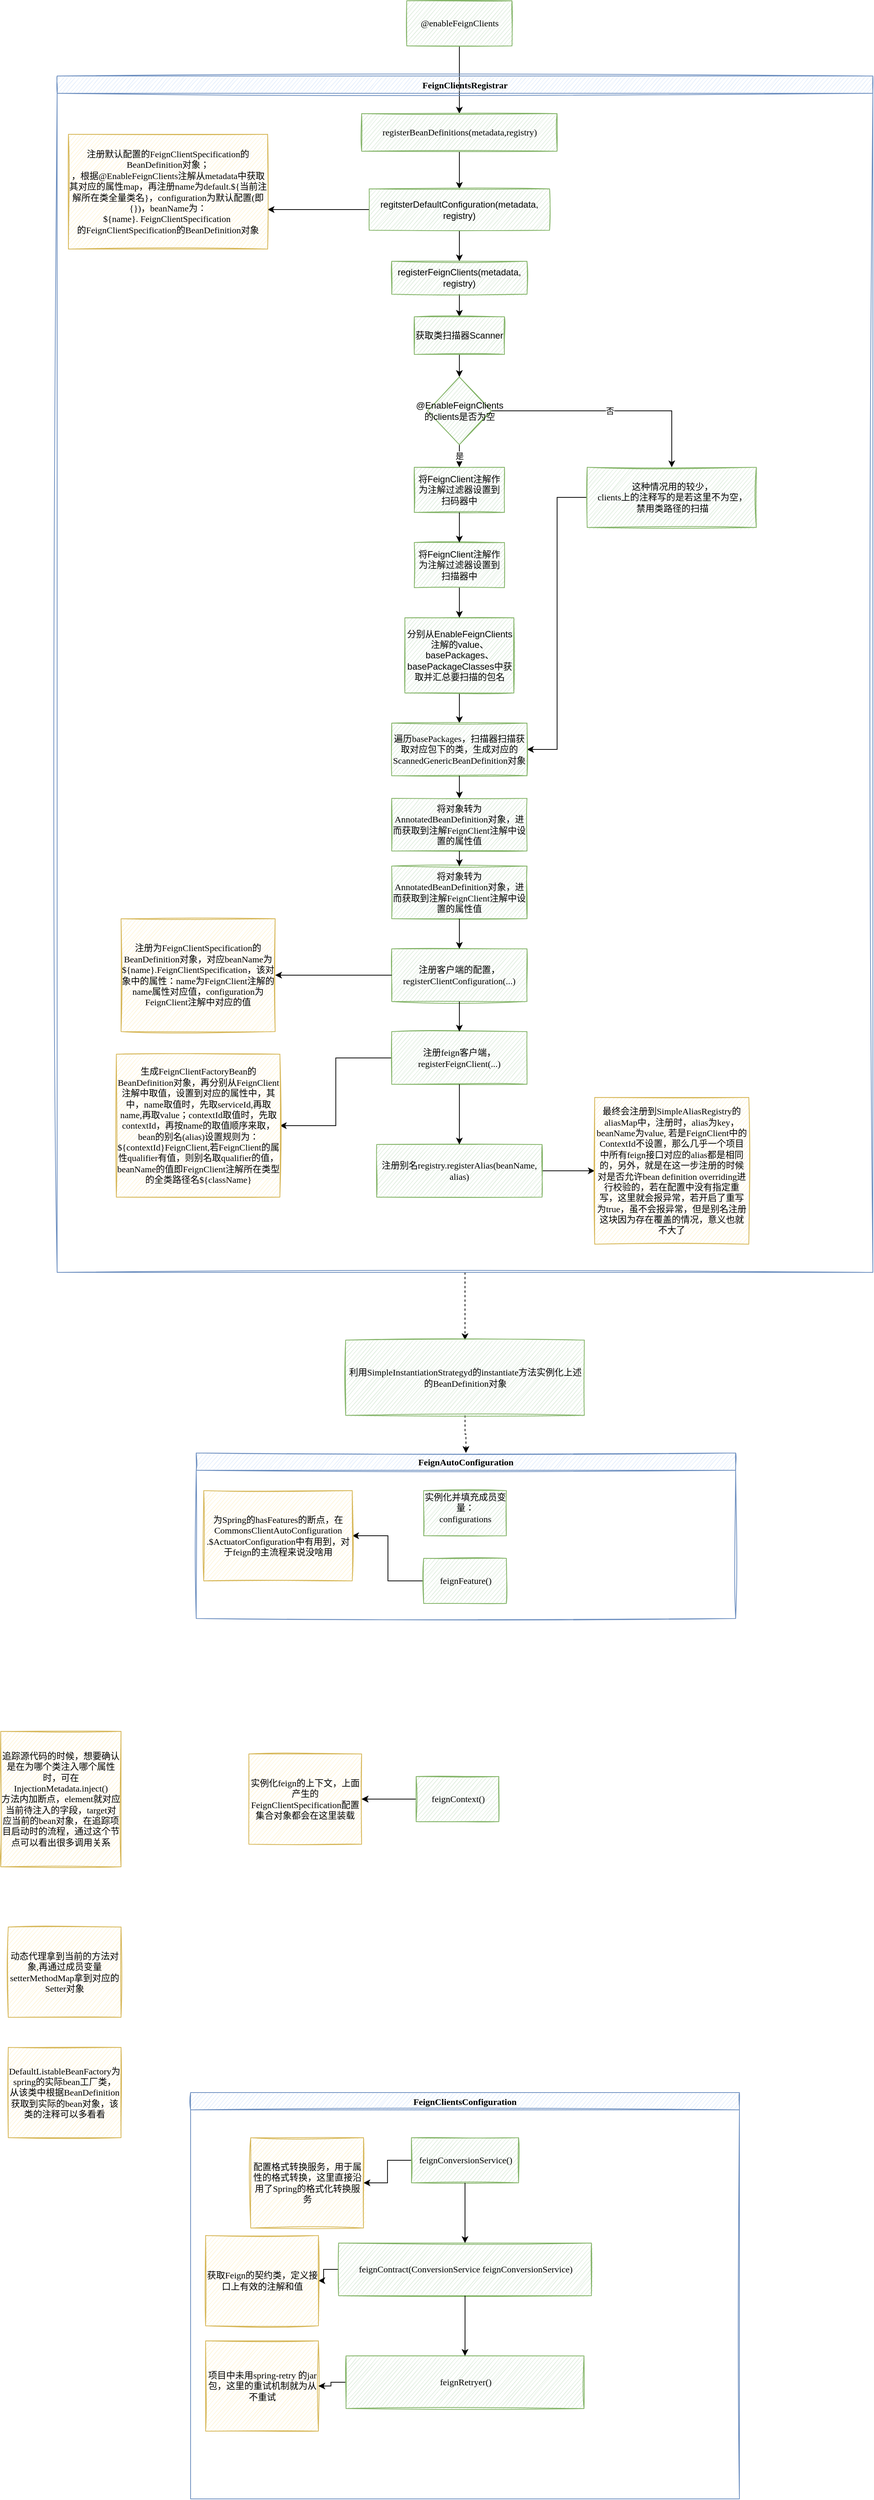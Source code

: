 <mxfile version="17.4.6" type="github">
  <diagram id="6Govmc3wS_7p0buZzhA8" name="第 1 页">
    <mxGraphModel dx="1363" dy="710" grid="1" gridSize="10" guides="1" tooltips="1" connect="1" arrows="1" fold="1" page="0" pageScale="1" pageWidth="827" pageHeight="1169" math="0" shadow="0">
      <root>
        <mxCell id="0" />
        <mxCell id="1" parent="0" />
        <mxCell id="RWXPJWkoNP8diTqihZsk-3" value="" style="edgeStyle=orthogonalEdgeStyle;rounded=0;orthogonalLoop=1;jettySize=auto;html=1;" edge="1" parent="1" source="RWXPJWkoNP8diTqihZsk-1" target="RWXPJWkoNP8diTqihZsk-2">
          <mxGeometry relative="1" as="geometry" />
        </mxCell>
        <mxCell id="RWXPJWkoNP8diTqihZsk-1" value="&lt;font face=&quot;Comic Sans MS&quot;&gt;@enableFeignClients&lt;/font&gt;" style="html=1;sketch=1;fillColor=#d5e8d4;strokeColor=#82b366;" vertex="1" parent="1">
          <mxGeometry x="340" y="40" width="140" height="60" as="geometry" />
        </mxCell>
        <mxCell id="RWXPJWkoNP8diTqihZsk-5" value="" style="edgeStyle=orthogonalEdgeStyle;rounded=0;orthogonalLoop=1;jettySize=auto;html=1;" edge="1" parent="1" source="RWXPJWkoNP8diTqihZsk-2" target="RWXPJWkoNP8diTqihZsk-4">
          <mxGeometry relative="1" as="geometry" />
        </mxCell>
        <mxCell id="RWXPJWkoNP8diTqihZsk-2" value="&lt;font face=&quot;Comic Sans MS&quot;&gt;registerBeanDefinitions(metadata,registry)&lt;/font&gt;" style="html=1;sketch=1;fillColor=#d5e8d4;strokeColor=#82b366;" vertex="1" parent="1">
          <mxGeometry x="280" y="190" width="260" height="50" as="geometry" />
        </mxCell>
        <mxCell id="RWXPJWkoNP8diTqihZsk-7" value="" style="edgeStyle=orthogonalEdgeStyle;rounded=0;orthogonalLoop=1;jettySize=auto;html=1;" edge="1" parent="1" source="RWXPJWkoNP8diTqihZsk-4" target="RWXPJWkoNP8diTqihZsk-6">
          <mxGeometry relative="1" as="geometry" />
        </mxCell>
        <mxCell id="RWXPJWkoNP8diTqihZsk-10" style="edgeStyle=orthogonalEdgeStyle;rounded=0;orthogonalLoop=1;jettySize=auto;html=1;entryX=0;entryY=0;entryDx=265;entryDy=100;entryPerimeter=0;" edge="1" parent="1" source="RWXPJWkoNP8diTqihZsk-4" target="RWXPJWkoNP8diTqihZsk-9">
          <mxGeometry relative="1" as="geometry" />
        </mxCell>
        <mxCell id="RWXPJWkoNP8diTqihZsk-4" value="regitsterDefaultConfiguration(metadata, registry)" style="whiteSpace=wrap;html=1;fillColor=#d5e8d4;strokeColor=#82b366;sketch=1;" vertex="1" parent="1">
          <mxGeometry x="290" y="290" width="240" height="55" as="geometry" />
        </mxCell>
        <mxCell id="RWXPJWkoNP8diTqihZsk-49" style="edgeStyle=orthogonalEdgeStyle;rounded=0;orthogonalLoop=1;jettySize=auto;html=1;entryX=0.5;entryY=0;entryDx=0;entryDy=0;dashed=1;" edge="1" parent="1" source="RWXPJWkoNP8diTqihZsk-8" target="RWXPJWkoNP8diTqihZsk-48">
          <mxGeometry relative="1" as="geometry" />
        </mxCell>
        <mxCell id="RWXPJWkoNP8diTqihZsk-8" value="FeignClientsRegistrar" style="swimlane;sketch=1;fontFamily=Comic Sans MS;fillColor=#dae8fc;strokeColor=#6c8ebf;" vertex="1" parent="1">
          <mxGeometry x="-125" y="140" width="1085" height="1590" as="geometry" />
        </mxCell>
        <mxCell id="RWXPJWkoNP8diTqihZsk-9" value="注册默认配置的FeignClientSpecification的BeanDefinition对象；&lt;br&gt;，根据@EnableFeignClients注解从metadata中获取其对应的属性map，再注册name为default.${当前注解所在类全量类名}，configuration为默认配置(即{})，beanName为：${name}.&amp;nbsp;FeignClientSpecification&amp;nbsp;&lt;br&gt;的FeignClientSpecification的BeanDefinition对象" style="shape=note;whiteSpace=wrap;html=1;backgroundOutline=1;darkOpacity=0.05;fontFamily=Comic Sans MS;size=0;sketch=1;fillColor=#fff2cc;strokeColor=#d6b656;" vertex="1" parent="RWXPJWkoNP8diTqihZsk-8">
          <mxGeometry x="15" y="77.5" width="265" height="152.5" as="geometry" />
        </mxCell>
        <mxCell id="RWXPJWkoNP8diTqihZsk-24" style="edgeStyle=orthogonalEdgeStyle;rounded=0;orthogonalLoop=1;jettySize=auto;html=1;entryX=0.5;entryY=0;entryDx=0;entryDy=0;" edge="1" parent="RWXPJWkoNP8diTqihZsk-8" source="RWXPJWkoNP8diTqihZsk-6" target="RWXPJWkoNP8diTqihZsk-11">
          <mxGeometry relative="1" as="geometry" />
        </mxCell>
        <mxCell id="RWXPJWkoNP8diTqihZsk-6" value="registerFeignClients(metadata, registry)" style="whiteSpace=wrap;html=1;fillColor=#d5e8d4;strokeColor=#82b366;sketch=1;" vertex="1" parent="RWXPJWkoNP8diTqihZsk-8">
          <mxGeometry x="445" y="246.25" width="180" height="43.75" as="geometry" />
        </mxCell>
        <mxCell id="RWXPJWkoNP8diTqihZsk-25" style="edgeStyle=orthogonalEdgeStyle;rounded=0;orthogonalLoop=1;jettySize=auto;html=1;entryX=0.5;entryY=0;entryDx=0;entryDy=0;" edge="1" parent="RWXPJWkoNP8diTqihZsk-8" source="RWXPJWkoNP8diTqihZsk-11" target="RWXPJWkoNP8diTqihZsk-19">
          <mxGeometry relative="1" as="geometry" />
        </mxCell>
        <mxCell id="RWXPJWkoNP8diTqihZsk-11" value="获取类扫描器Scanner" style="whiteSpace=wrap;html=1;fillColor=#d5e8d4;strokeColor=#82b366;sketch=1;" vertex="1" parent="RWXPJWkoNP8diTqihZsk-8">
          <mxGeometry x="475" y="320" width="120" height="50" as="geometry" />
        </mxCell>
        <mxCell id="RWXPJWkoNP8diTqihZsk-13" value="将FeignClient注解作为注解过滤器设置到扫码器中" style="whiteSpace=wrap;html=1;fillColor=#d5e8d4;strokeColor=#82b366;sketch=1;" vertex="1" parent="RWXPJWkoNP8diTqihZsk-8">
          <mxGeometry x="475" y="520" width="120" height="60" as="geometry" />
        </mxCell>
        <mxCell id="RWXPJWkoNP8diTqihZsk-15" value="将FeignClient注解作为注解过滤器设置到扫描器中" style="whiteSpace=wrap;html=1;fillColor=#d5e8d4;strokeColor=#82b366;sketch=1;" vertex="1" parent="RWXPJWkoNP8diTqihZsk-8">
          <mxGeometry x="475" y="620" width="120" height="60" as="geometry" />
        </mxCell>
        <mxCell id="RWXPJWkoNP8diTqihZsk-16" value="" style="edgeStyle=orthogonalEdgeStyle;rounded=0;orthogonalLoop=1;jettySize=auto;html=1;" edge="1" parent="RWXPJWkoNP8diTqihZsk-8" source="RWXPJWkoNP8diTqihZsk-13" target="RWXPJWkoNP8diTqihZsk-15">
          <mxGeometry relative="1" as="geometry" />
        </mxCell>
        <mxCell id="RWXPJWkoNP8diTqihZsk-29" style="edgeStyle=orthogonalEdgeStyle;rounded=0;orthogonalLoop=1;jettySize=auto;html=1;entryX=0.5;entryY=0;entryDx=0;entryDy=0;" edge="1" parent="RWXPJWkoNP8diTqihZsk-8" source="RWXPJWkoNP8diTqihZsk-17" target="RWXPJWkoNP8diTqihZsk-28">
          <mxGeometry relative="1" as="geometry" />
        </mxCell>
        <mxCell id="RWXPJWkoNP8diTqihZsk-17" value="分别从EnableFeignClients注解的value、basePackages、basePackageClasses中获取并汇总要扫描的包名" style="whiteSpace=wrap;html=1;fillColor=#d5e8d4;strokeColor=#82b366;sketch=1;" vertex="1" parent="RWXPJWkoNP8diTqihZsk-8">
          <mxGeometry x="462.5" y="720" width="145" height="100" as="geometry" />
        </mxCell>
        <mxCell id="RWXPJWkoNP8diTqihZsk-18" value="" style="edgeStyle=orthogonalEdgeStyle;rounded=0;orthogonalLoop=1;jettySize=auto;html=1;" edge="1" parent="RWXPJWkoNP8diTqihZsk-8" source="RWXPJWkoNP8diTqihZsk-15" target="RWXPJWkoNP8diTqihZsk-17">
          <mxGeometry relative="1" as="geometry" />
        </mxCell>
        <mxCell id="RWXPJWkoNP8diTqihZsk-26" value="是" style="edgeStyle=orthogonalEdgeStyle;rounded=0;orthogonalLoop=1;jettySize=auto;html=1;entryX=0.5;entryY=0;entryDx=0;entryDy=0;" edge="1" parent="RWXPJWkoNP8diTqihZsk-8" source="RWXPJWkoNP8diTqihZsk-19" target="RWXPJWkoNP8diTqihZsk-13">
          <mxGeometry relative="1" as="geometry" />
        </mxCell>
        <mxCell id="RWXPJWkoNP8diTqihZsk-27" value="否" style="edgeStyle=orthogonalEdgeStyle;rounded=0;orthogonalLoop=1;jettySize=auto;html=1;entryX=0.5;entryY=0;entryDx=0;entryDy=0;" edge="1" parent="RWXPJWkoNP8diTqihZsk-8" source="RWXPJWkoNP8diTqihZsk-19" target="RWXPJWkoNP8diTqihZsk-22">
          <mxGeometry relative="1" as="geometry" />
        </mxCell>
        <mxCell id="RWXPJWkoNP8diTqihZsk-19" value="@EnableFeignClients的clients是否为空" style="rhombus;whiteSpace=wrap;html=1;fillColor=#d5e8d4;strokeColor=#82b366;sketch=1;" vertex="1" parent="RWXPJWkoNP8diTqihZsk-8">
          <mxGeometry x="492.5" y="400" width="85" height="90" as="geometry" />
        </mxCell>
        <mxCell id="RWXPJWkoNP8diTqihZsk-30" style="edgeStyle=orthogonalEdgeStyle;rounded=0;orthogonalLoop=1;jettySize=auto;html=1;entryX=1;entryY=0.5;entryDx=0;entryDy=0;" edge="1" parent="RWXPJWkoNP8diTqihZsk-8" source="RWXPJWkoNP8diTqihZsk-22" target="RWXPJWkoNP8diTqihZsk-28">
          <mxGeometry relative="1" as="geometry" />
        </mxCell>
        <mxCell id="RWXPJWkoNP8diTqihZsk-22" value="&lt;font face=&quot;Comic Sans MS&quot;&gt;这种情况用的较少，&lt;br&gt;clients上的注释写的是若这里不为空，&lt;br&gt;禁用类路径的扫描&lt;/font&gt;" style="html=1;sketch=1;fillColor=#d5e8d4;strokeColor=#82b366;" vertex="1" parent="RWXPJWkoNP8diTqihZsk-8">
          <mxGeometry x="705" y="520" width="225" height="80" as="geometry" />
        </mxCell>
        <mxCell id="RWXPJWkoNP8diTqihZsk-28" value="&lt;font face=&quot;Comic Sans MS&quot;&gt;遍历basePackages，扫描器扫描获取对应包下的类，生成对应的ScannedGenericBeanDefinition对象&lt;/font&gt;" style="html=1;sketch=1;fillColor=#d5e8d4;strokeColor=#82b366;whiteSpace=wrap;" vertex="1" parent="RWXPJWkoNP8diTqihZsk-8">
          <mxGeometry x="445" y="860" width="180" height="70" as="geometry" />
        </mxCell>
        <mxCell id="RWXPJWkoNP8diTqihZsk-31" value="&lt;font face=&quot;Comic Sans MS&quot;&gt;将对象转为AnnotatedBeanDefinition对象，进而获取到注解FeignClient注解中设置的属性值&lt;/font&gt;" style="html=1;sketch=1;fillColor=#d5e8d4;strokeColor=#82b366;whiteSpace=wrap;" vertex="1" parent="RWXPJWkoNP8diTqihZsk-8">
          <mxGeometry x="445" y="960" width="180" height="70" as="geometry" />
        </mxCell>
        <mxCell id="RWXPJWkoNP8diTqihZsk-32" value="" style="edgeStyle=orthogonalEdgeStyle;rounded=0;orthogonalLoop=1;jettySize=auto;html=1;" edge="1" parent="RWXPJWkoNP8diTqihZsk-8" source="RWXPJWkoNP8diTqihZsk-28" target="RWXPJWkoNP8diTqihZsk-31">
          <mxGeometry relative="1" as="geometry" />
        </mxCell>
        <mxCell id="RWXPJWkoNP8diTqihZsk-33" value="&lt;font face=&quot;Comic Sans MS&quot;&gt;将对象转为AnnotatedBeanDefinition对象，进而获取到注解FeignClient注解中设置的属性值&lt;/font&gt;" style="html=1;sketch=1;fillColor=#d5e8d4;strokeColor=#82b366;whiteSpace=wrap;" vertex="1" parent="RWXPJWkoNP8diTqihZsk-8">
          <mxGeometry x="445" y="1050" width="180" height="70" as="geometry" />
        </mxCell>
        <mxCell id="RWXPJWkoNP8diTqihZsk-34" value="" style="edgeStyle=orthogonalEdgeStyle;rounded=0;orthogonalLoop=1;jettySize=auto;html=1;" edge="1" parent="RWXPJWkoNP8diTqihZsk-8" source="RWXPJWkoNP8diTqihZsk-31" target="RWXPJWkoNP8diTqihZsk-33">
          <mxGeometry relative="1" as="geometry" />
        </mxCell>
        <mxCell id="RWXPJWkoNP8diTqihZsk-35" value="&lt;font face=&quot;Comic Sans MS&quot;&gt;注册客户端的配置，registerClientConfiguration(...)&lt;/font&gt;" style="html=1;sketch=1;fillColor=#d5e8d4;strokeColor=#82b366;whiteSpace=wrap;" vertex="1" parent="RWXPJWkoNP8diTqihZsk-8">
          <mxGeometry x="445" y="1160" width="180" height="70" as="geometry" />
        </mxCell>
        <mxCell id="RWXPJWkoNP8diTqihZsk-36" value="" style="edgeStyle=orthogonalEdgeStyle;rounded=0;orthogonalLoop=1;jettySize=auto;html=1;" edge="1" parent="RWXPJWkoNP8diTqihZsk-8" source="RWXPJWkoNP8diTqihZsk-33" target="RWXPJWkoNP8diTqihZsk-35">
          <mxGeometry relative="1" as="geometry" />
        </mxCell>
        <mxCell id="RWXPJWkoNP8diTqihZsk-37" value="注册为FeignClientSpecification的BeanDefinition对象，对应beanName为${name}.FeignClientSpecification，该对象中的属性：name为FeignClient注解的name属性对应值，configuration为FeignClient注解中对应的值" style="shape=note;whiteSpace=wrap;html=1;backgroundOutline=1;darkOpacity=0.05;fontFamily=Comic Sans MS;size=0;sketch=1;fillColor=#fff2cc;strokeColor=#d6b656;" vertex="1" parent="RWXPJWkoNP8diTqihZsk-8">
          <mxGeometry x="85" y="1120" width="205" height="150" as="geometry" />
        </mxCell>
        <mxCell id="RWXPJWkoNP8diTqihZsk-38" style="edgeStyle=orthogonalEdgeStyle;rounded=0;orthogonalLoop=1;jettySize=auto;html=1;entryX=0;entryY=0;entryDx=205;entryDy=75;entryPerimeter=0;" edge="1" parent="RWXPJWkoNP8diTqihZsk-8" source="RWXPJWkoNP8diTqihZsk-35" target="RWXPJWkoNP8diTqihZsk-37">
          <mxGeometry relative="1" as="geometry">
            <mxPoint x="325" y="1195" as="targetPoint" />
          </mxGeometry>
        </mxCell>
        <mxCell id="RWXPJWkoNP8diTqihZsk-42" style="edgeStyle=orthogonalEdgeStyle;rounded=0;orthogonalLoop=1;jettySize=auto;html=1;" edge="1" parent="RWXPJWkoNP8diTqihZsk-8" source="RWXPJWkoNP8diTqihZsk-39" target="RWXPJWkoNP8diTqihZsk-41">
          <mxGeometry relative="1" as="geometry" />
        </mxCell>
        <mxCell id="RWXPJWkoNP8diTqihZsk-39" value="&lt;font face=&quot;Comic Sans MS&quot;&gt;注册feign客户端，registerFeignClient(...)&lt;/font&gt;" style="html=1;sketch=1;fillColor=#d5e8d4;strokeColor=#82b366;whiteSpace=wrap;" vertex="1" parent="RWXPJWkoNP8diTqihZsk-8">
          <mxGeometry x="445" y="1270" width="180" height="70" as="geometry" />
        </mxCell>
        <mxCell id="RWXPJWkoNP8diTqihZsk-40" value="" style="edgeStyle=orthogonalEdgeStyle;rounded=0;orthogonalLoop=1;jettySize=auto;html=1;" edge="1" parent="RWXPJWkoNP8diTqihZsk-8" source="RWXPJWkoNP8diTqihZsk-35" target="RWXPJWkoNP8diTqihZsk-39">
          <mxGeometry relative="1" as="geometry" />
        </mxCell>
        <mxCell id="RWXPJWkoNP8diTqihZsk-41" value="生成FeignClientFactoryBean的BeanDefinition对象，再分别从FeignClient注解中取值，设置到对应的属性中，其中，name取值时，先取serviceId,再取name,再取value；contextId取值时，先取contextId，再按name的取值顺序来取，bean的别名(alias)设置规则为：${contextId}FeignClient,若FeignClient的属性qualifier有值，则别名取qualifier的值，beanName的值即FeignClient注解所在类型的全类路径名${className}" style="shape=note;whiteSpace=wrap;html=1;backgroundOutline=1;darkOpacity=0.05;fontFamily=Comic Sans MS;size=0;sketch=1;fillColor=#fff2cc;strokeColor=#d6b656;" vertex="1" parent="RWXPJWkoNP8diTqihZsk-8">
          <mxGeometry x="78.75" y="1300" width="217.5" height="190" as="geometry" />
        </mxCell>
        <mxCell id="RWXPJWkoNP8diTqihZsk-47" style="edgeStyle=orthogonalEdgeStyle;rounded=0;orthogonalLoop=1;jettySize=auto;html=1;entryX=0;entryY=0.5;entryDx=0;entryDy=0;entryPerimeter=0;" edge="1" parent="RWXPJWkoNP8diTqihZsk-8" source="RWXPJWkoNP8diTqihZsk-44" target="RWXPJWkoNP8diTqihZsk-46">
          <mxGeometry relative="1" as="geometry" />
        </mxCell>
        <mxCell id="RWXPJWkoNP8diTqihZsk-44" value="&lt;font face=&quot;Comic Sans MS&quot;&gt;注册别名registry.registerAlias(beanName, alias)&lt;/font&gt;" style="html=1;sketch=1;fillColor=#d5e8d4;strokeColor=#82b366;whiteSpace=wrap;" vertex="1" parent="RWXPJWkoNP8diTqihZsk-8">
          <mxGeometry x="425" y="1420" width="220" height="70" as="geometry" />
        </mxCell>
        <mxCell id="RWXPJWkoNP8diTqihZsk-45" value="" style="edgeStyle=orthogonalEdgeStyle;rounded=0;orthogonalLoop=1;jettySize=auto;html=1;" edge="1" parent="RWXPJWkoNP8diTqihZsk-8" source="RWXPJWkoNP8diTqihZsk-39" target="RWXPJWkoNP8diTqihZsk-44">
          <mxGeometry relative="1" as="geometry" />
        </mxCell>
        <mxCell id="RWXPJWkoNP8diTqihZsk-46" value="最终会注册到SimpleAliasRegistry的aliasMap中，注册时，alias为key，beanName为value, 若是FeignClient中的ContextId不设置，那么几乎一个项目中所有feign接口对应的alias都是相同的，另外，就是在这一步注册的时候对是否允许bean definition overriding进行校验的，若在配置中没有指定重写，这里就会报异常，若开启了重写为true，虽不会报异常，但是别名注册这块因为存在覆盖的情况，意义也就不大了" style="shape=note;whiteSpace=wrap;html=1;backgroundOutline=1;darkOpacity=0.05;fontFamily=Comic Sans MS;size=0;sketch=1;fillColor=#fff2cc;strokeColor=#d6b656;" vertex="1" parent="RWXPJWkoNP8diTqihZsk-8">
          <mxGeometry x="715" y="1357.5" width="205" height="195" as="geometry" />
        </mxCell>
        <mxCell id="RWXPJWkoNP8diTqihZsk-50" style="edgeStyle=orthogonalEdgeStyle;rounded=0;orthogonalLoop=1;jettySize=auto;html=1;dashed=1;" edge="1" parent="1" source="RWXPJWkoNP8diTqihZsk-48" target="RWXPJWkoNP8diTqihZsk-51">
          <mxGeometry relative="1" as="geometry">
            <mxPoint x="417.5" y="2030" as="targetPoint" />
          </mxGeometry>
        </mxCell>
        <mxCell id="RWXPJWkoNP8diTqihZsk-48" value="&lt;font face=&quot;Comic Sans MS&quot;&gt;利用SimpleInstantiationStrategyd的instantiate方法实例化上述的BeanDefinition对象&lt;/font&gt;" style="html=1;sketch=1;fillColor=#d5e8d4;strokeColor=#82b366;whiteSpace=wrap;" vertex="1" parent="1">
          <mxGeometry x="258.75" y="1820" width="317.5" height="100" as="geometry" />
        </mxCell>
        <mxCell id="RWXPJWkoNP8diTqihZsk-51" value="FeignAutoConfiguration" style="swimlane;sketch=1;fontFamily=Comic Sans MS;fillColor=#dae8fc;strokeColor=#6c8ebf;" vertex="1" parent="1">
          <mxGeometry x="60" y="1970" width="717.5" height="220" as="geometry" />
        </mxCell>
        <mxCell id="RWXPJWkoNP8diTqihZsk-74" style="edgeStyle=orthogonalEdgeStyle;rounded=0;orthogonalLoop=1;jettySize=auto;html=1;" edge="1" parent="RWXPJWkoNP8diTqihZsk-51" source="RWXPJWkoNP8diTqihZsk-52" target="RWXPJWkoNP8diTqihZsk-72">
          <mxGeometry relative="1" as="geometry" />
        </mxCell>
        <mxCell id="RWXPJWkoNP8diTqihZsk-52" value="&lt;font face=&quot;Comic Sans MS&quot;&gt;feignFeature()&lt;/font&gt;" style="html=1;sketch=1;fillColor=#d5e8d4;strokeColor=#82b366;" vertex="1" parent="RWXPJWkoNP8diTqihZsk-51">
          <mxGeometry x="302.5" y="140" width="110" height="60" as="geometry" />
        </mxCell>
        <mxCell id="RWXPJWkoNP8diTqihZsk-72" value="为Spring的hasFeatures的断点，在CommonsClientAutoConfiguration&lt;br&gt;.$ActuatorConfiguration中有用到，对于feign的主流程来说没啥用" style="shape=note;whiteSpace=wrap;html=1;backgroundOutline=1;darkOpacity=0.05;fontFamily=Comic Sans MS;size=0;sketch=1;fillColor=#fff2cc;strokeColor=#d6b656;" vertex="1" parent="RWXPJWkoNP8diTqihZsk-51">
          <mxGeometry x="10" y="50" width="197.5" height="120" as="geometry" />
        </mxCell>
        <mxCell id="RWXPJWkoNP8diTqihZsk-73" value="&lt;font face=&quot;Comic Sans MS&quot;&gt;实例化并填充成员变量：&lt;br&gt;configurations&lt;br&gt;&lt;br&gt;&lt;/font&gt;" style="html=1;sketch=1;fillColor=#d5e8d4;strokeColor=#82b366;whiteSpace=wrap;" vertex="1" parent="RWXPJWkoNP8diTqihZsk-51">
          <mxGeometry x="302.5" y="50" width="110" height="60" as="geometry" />
        </mxCell>
        <mxCell id="RWXPJWkoNP8diTqihZsk-55" value="实例化feign的上下文，上面产生的FeignClientSpecification配置集合对象都会在这里装载" style="shape=note;whiteSpace=wrap;html=1;backgroundOutline=1;darkOpacity=0.05;fontFamily=Comic Sans MS;size=0;sketch=1;fillColor=#fff2cc;strokeColor=#d6b656;" vertex="1" parent="RWXPJWkoNP8diTqihZsk-51">
          <mxGeometry x="70" y="400" width="150" height="120" as="geometry" />
        </mxCell>
        <mxCell id="RWXPJWkoNP8diTqihZsk-56" style="edgeStyle=orthogonalEdgeStyle;rounded=0;orthogonalLoop=1;jettySize=auto;html=1;entryX=0;entryY=0;entryDx=150;entryDy=60;entryPerimeter=0;" edge="1" parent="RWXPJWkoNP8diTqihZsk-51" source="RWXPJWkoNP8diTqihZsk-53" target="RWXPJWkoNP8diTqihZsk-55">
          <mxGeometry relative="1" as="geometry" />
        </mxCell>
        <mxCell id="RWXPJWkoNP8diTqihZsk-75" value="" style="edgeStyle=orthogonalEdgeStyle;rounded=0;orthogonalLoop=1;jettySize=auto;html=1;" edge="1" parent="RWXPJWkoNP8diTqihZsk-51" source="RWXPJWkoNP8diTqihZsk-53" target="RWXPJWkoNP8diTqihZsk-55">
          <mxGeometry relative="1" as="geometry" />
        </mxCell>
        <mxCell id="RWXPJWkoNP8diTqihZsk-53" value="&lt;font face=&quot;Comic Sans MS&quot;&gt;feignContext()&lt;/font&gt;" style="html=1;sketch=1;fillColor=#d5e8d4;strokeColor=#82b366;" vertex="1" parent="RWXPJWkoNP8diTqihZsk-51">
          <mxGeometry x="292.5" y="430" width="110" height="60" as="geometry" />
        </mxCell>
        <mxCell id="RWXPJWkoNP8diTqihZsk-57" value="FeignClientsConfiguration" style="swimlane;sketch=1;fontFamily=Comic Sans MS;fillColor=#dae8fc;strokeColor=#6c8ebf;" vertex="1" parent="1">
          <mxGeometry x="52.5" y="2820" width="730" height="540" as="geometry" />
        </mxCell>
        <mxCell id="RWXPJWkoNP8diTqihZsk-60" style="edgeStyle=orthogonalEdgeStyle;rounded=0;orthogonalLoop=1;jettySize=auto;html=1;" edge="1" parent="RWXPJWkoNP8diTqihZsk-57" source="RWXPJWkoNP8diTqihZsk-58" target="RWXPJWkoNP8diTqihZsk-59">
          <mxGeometry relative="1" as="geometry" />
        </mxCell>
        <mxCell id="RWXPJWkoNP8diTqihZsk-58" value="&lt;font face=&quot;Comic Sans MS&quot;&gt;feignConversionService()&lt;/font&gt;" style="html=1;sketch=1;fillColor=#d5e8d4;strokeColor=#82b366;" vertex="1" parent="RWXPJWkoNP8diTqihZsk-57">
          <mxGeometry x="293.75" y="60" width="142.5" height="60" as="geometry" />
        </mxCell>
        <mxCell id="RWXPJWkoNP8diTqihZsk-59" value="配置格式转换服务，用于属性的格式转换，这里直接沿用了Spring的格式化转换服务" style="shape=note;whiteSpace=wrap;html=1;backgroundOutline=1;darkOpacity=0.05;fontFamily=Comic Sans MS;size=0;sketch=1;fillColor=#fff2cc;strokeColor=#d6b656;" vertex="1" parent="RWXPJWkoNP8diTqihZsk-57">
          <mxGeometry x="80" y="60" width="150" height="120" as="geometry" />
        </mxCell>
        <mxCell id="RWXPJWkoNP8diTqihZsk-64" style="edgeStyle=orthogonalEdgeStyle;rounded=0;orthogonalLoop=1;jettySize=auto;html=1;" edge="1" parent="RWXPJWkoNP8diTqihZsk-57" source="RWXPJWkoNP8diTqihZsk-61" target="RWXPJWkoNP8diTqihZsk-63">
          <mxGeometry relative="1" as="geometry" />
        </mxCell>
        <mxCell id="RWXPJWkoNP8diTqihZsk-61" value="&lt;font face=&quot;Comic Sans MS&quot;&gt;feignContract(ConversionService feignConversionService)&lt;/font&gt;" style="html=1;sketch=1;fillColor=#d5e8d4;strokeColor=#82b366;" vertex="1" parent="RWXPJWkoNP8diTqihZsk-57">
          <mxGeometry x="196.88" y="200" width="336.25" height="70" as="geometry" />
        </mxCell>
        <mxCell id="RWXPJWkoNP8diTqihZsk-62" value="" style="edgeStyle=orthogonalEdgeStyle;rounded=0;orthogonalLoop=1;jettySize=auto;html=1;" edge="1" parent="RWXPJWkoNP8diTqihZsk-57" source="RWXPJWkoNP8diTqihZsk-58" target="RWXPJWkoNP8diTqihZsk-61">
          <mxGeometry relative="1" as="geometry" />
        </mxCell>
        <mxCell id="RWXPJWkoNP8diTqihZsk-63" value="获取Feign的契约类，定义接口上有效的注解和值" style="shape=note;whiteSpace=wrap;html=1;backgroundOutline=1;darkOpacity=0.05;fontFamily=Comic Sans MS;size=0;sketch=1;fillColor=#fff2cc;strokeColor=#d6b656;" vertex="1" parent="RWXPJWkoNP8diTqihZsk-57">
          <mxGeometry x="20" y="190" width="150" height="120" as="geometry" />
        </mxCell>
        <mxCell id="RWXPJWkoNP8diTqihZsk-67" value="项目中未用spring-retry 的jar包，这里的重试机制就为从不重试" style="shape=note;whiteSpace=wrap;html=1;backgroundOutline=1;darkOpacity=0.05;fontFamily=Comic Sans MS;size=0;sketch=1;fillColor=#fff2cc;strokeColor=#d6b656;" vertex="1" parent="RWXPJWkoNP8diTqihZsk-57">
          <mxGeometry x="20" y="330" width="150" height="120" as="geometry" />
        </mxCell>
        <mxCell id="RWXPJWkoNP8diTqihZsk-69" style="edgeStyle=orthogonalEdgeStyle;rounded=0;orthogonalLoop=1;jettySize=auto;html=1;entryX=0;entryY=0;entryDx=150;entryDy=60;entryPerimeter=0;" edge="1" parent="RWXPJWkoNP8diTqihZsk-57" source="RWXPJWkoNP8diTqihZsk-65" target="RWXPJWkoNP8diTqihZsk-67">
          <mxGeometry relative="1" as="geometry" />
        </mxCell>
        <mxCell id="RWXPJWkoNP8diTqihZsk-65" value="&lt;font face=&quot;Comic Sans MS&quot;&gt;feignRetryer()&lt;/font&gt;" style="html=1;sketch=1;fillColor=#d5e8d4;strokeColor=#82b366;" vertex="1" parent="RWXPJWkoNP8diTqihZsk-57">
          <mxGeometry x="206.72" y="350" width="316.56" height="70" as="geometry" />
        </mxCell>
        <mxCell id="RWXPJWkoNP8diTqihZsk-66" value="" style="edgeStyle=orthogonalEdgeStyle;rounded=0;orthogonalLoop=1;jettySize=auto;html=1;" edge="1" parent="RWXPJWkoNP8diTqihZsk-57" source="RWXPJWkoNP8diTqihZsk-61" target="RWXPJWkoNP8diTqihZsk-65">
          <mxGeometry relative="1" as="geometry" />
        </mxCell>
        <mxCell id="RWXPJWkoNP8diTqihZsk-70" value="追踪源代码的时候，想要确认是在为哪个类注入哪个属性时，可在InjectionMetadata.inject()&lt;br&gt;方法内加断点，element就对应当前待注入的字段，target对应当前的bean对象，在追踪项目启动时的流程，通过这个节点可以看出很多调用关系" style="shape=note;whiteSpace=wrap;html=1;backgroundOutline=1;darkOpacity=0.05;fontFamily=Comic Sans MS;size=0;sketch=1;fillColor=#fff2cc;strokeColor=#d6b656;" vertex="1" parent="1">
          <mxGeometry x="-200" y="2340" width="160" height="180" as="geometry" />
        </mxCell>
        <mxCell id="RWXPJWkoNP8diTqihZsk-71" value="动态代理拿到当前的方法对象,再通过成员变量setterMethodMap拿到对应的Setter对象" style="shape=note;whiteSpace=wrap;html=1;backgroundOutline=1;darkOpacity=0.05;fontFamily=Comic Sans MS;size=0;sketch=1;fillColor=#fff2cc;strokeColor=#d6b656;" vertex="1" parent="1">
          <mxGeometry x="-190" y="2600" width="150" height="120" as="geometry" />
        </mxCell>
        <mxCell id="RWXPJWkoNP8diTqihZsk-76" value="DefaultListableBeanFactory为spring的实际bean工厂类，从该类中根据BeanDefinition获取到实际的bean对象，该类的注释可以多看看" style="shape=note;whiteSpace=wrap;html=1;backgroundOutline=1;darkOpacity=0.05;fontFamily=Comic Sans MS;size=0;sketch=1;fillColor=#fff2cc;strokeColor=#d6b656;" vertex="1" parent="1">
          <mxGeometry x="-190" y="2760" width="150" height="120" as="geometry" />
        </mxCell>
      </root>
    </mxGraphModel>
  </diagram>
</mxfile>
